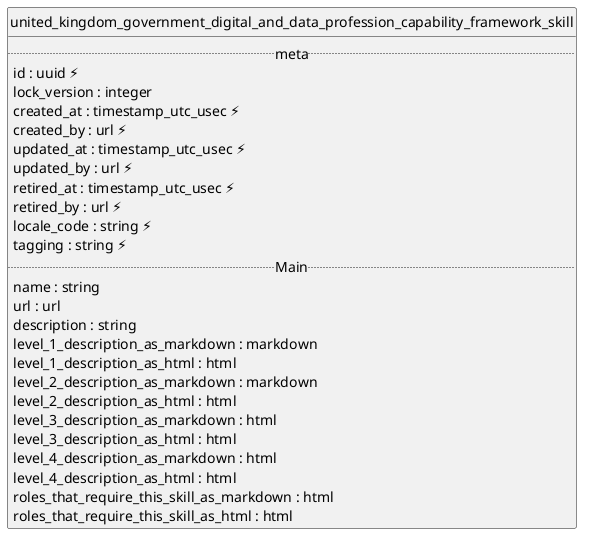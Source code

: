 @startuml uml
skinparam monochrome true
skinparam linetype ortho
hide circle

entity united_kingdom_government_digital_and_data_profession_capability_framework_skill {
  .. meta ..
  id : uuid ⚡
  lock_version : integer
  created_at : timestamp_utc_usec ⚡
  created_by : url ⚡
  updated_at : timestamp_utc_usec ⚡
  updated_by : url ⚡
  retired_at : timestamp_utc_usec ⚡
  retired_by : url ⚡
  locale_code : string ⚡
  tagging : string ⚡
  .. Main ..
  name : string
  url : url
  description : string
  level_1_description_as_markdown : markdown
  level_1_description_as_html : html
  level_2_description_as_markdown : markdown
  level_2_description_as_html : html
  level_3_description_as_markdown : html
  level_3_description_as_html : html
  level_4_description_as_markdown : html
  level_4_description_as_html : html
  roles_that_require_this_skill_as_markdown : html
  roles_that_require_this_skill_as_html : html
}

@enduml
